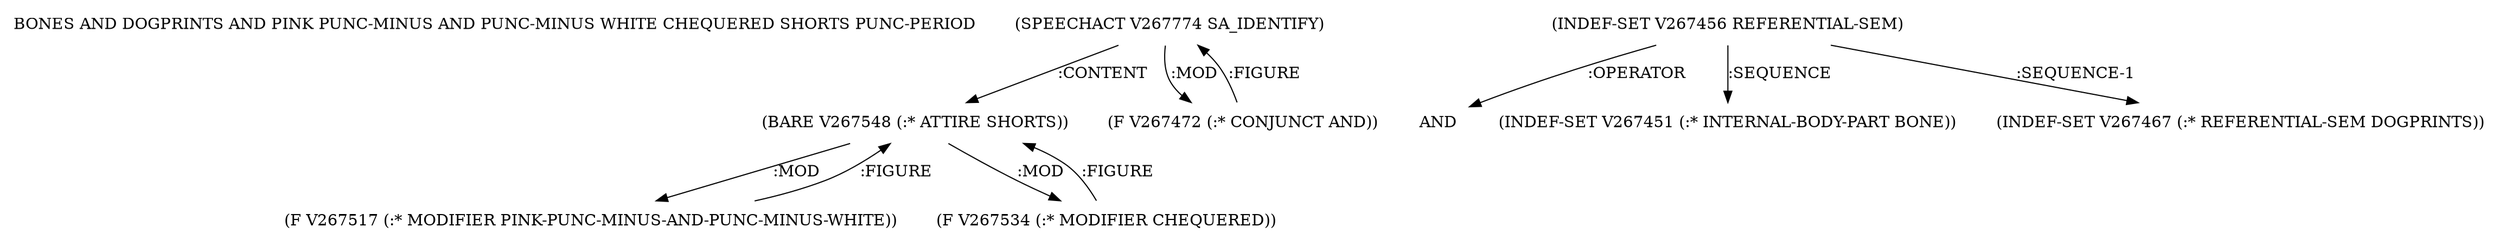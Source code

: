 digraph Terms {
  node [shape=none]
  "BONES AND DOGPRINTS AND PINK PUNC-MINUS AND PUNC-MINUS WHITE CHEQUERED SHORTS PUNC-PERIOD"
  "V267774" [label="(SPEECHACT V267774 SA_IDENTIFY)"]
  "V267774" -> "V267548" [label=":CONTENT"]
  "V267774" -> "V267472" [label=":MOD"]
  "V267472" [label="(F V267472 (:* CONJUNCT AND))"]
  "V267472" -> "V267774" [label=":FIGURE"]
  "V267548" [label="(BARE V267548 (:* ATTIRE SHORTS))"]
  "V267548" -> "V267517" [label=":MOD"]
  "V267548" -> "V267534" [label=":MOD"]
  "V267517" [label="(F V267517 (:* MODIFIER PINK-PUNC-MINUS-AND-PUNC-MINUS-WHITE))"]
  "V267517" -> "V267548" [label=":FIGURE"]
  "V267534" [label="(F V267534 (:* MODIFIER CHEQUERED))"]
  "V267534" -> "V267548" [label=":FIGURE"]
  "V267456" [label="(INDEF-SET V267456 REFERENTIAL-SEM)"]
  "V267456" -> "NT269376" [label=":OPERATOR"]
  "NT269376" [label="AND"]
  "V267456" -> "V267451" [label=":SEQUENCE"]
  "V267456" -> "V267467" [label=":SEQUENCE-1"]
  "V267451" [label="(INDEF-SET V267451 (:* INTERNAL-BODY-PART BONE))"]
  "V267467" [label="(INDEF-SET V267467 (:* REFERENTIAL-SEM DOGPRINTS))"]
}
